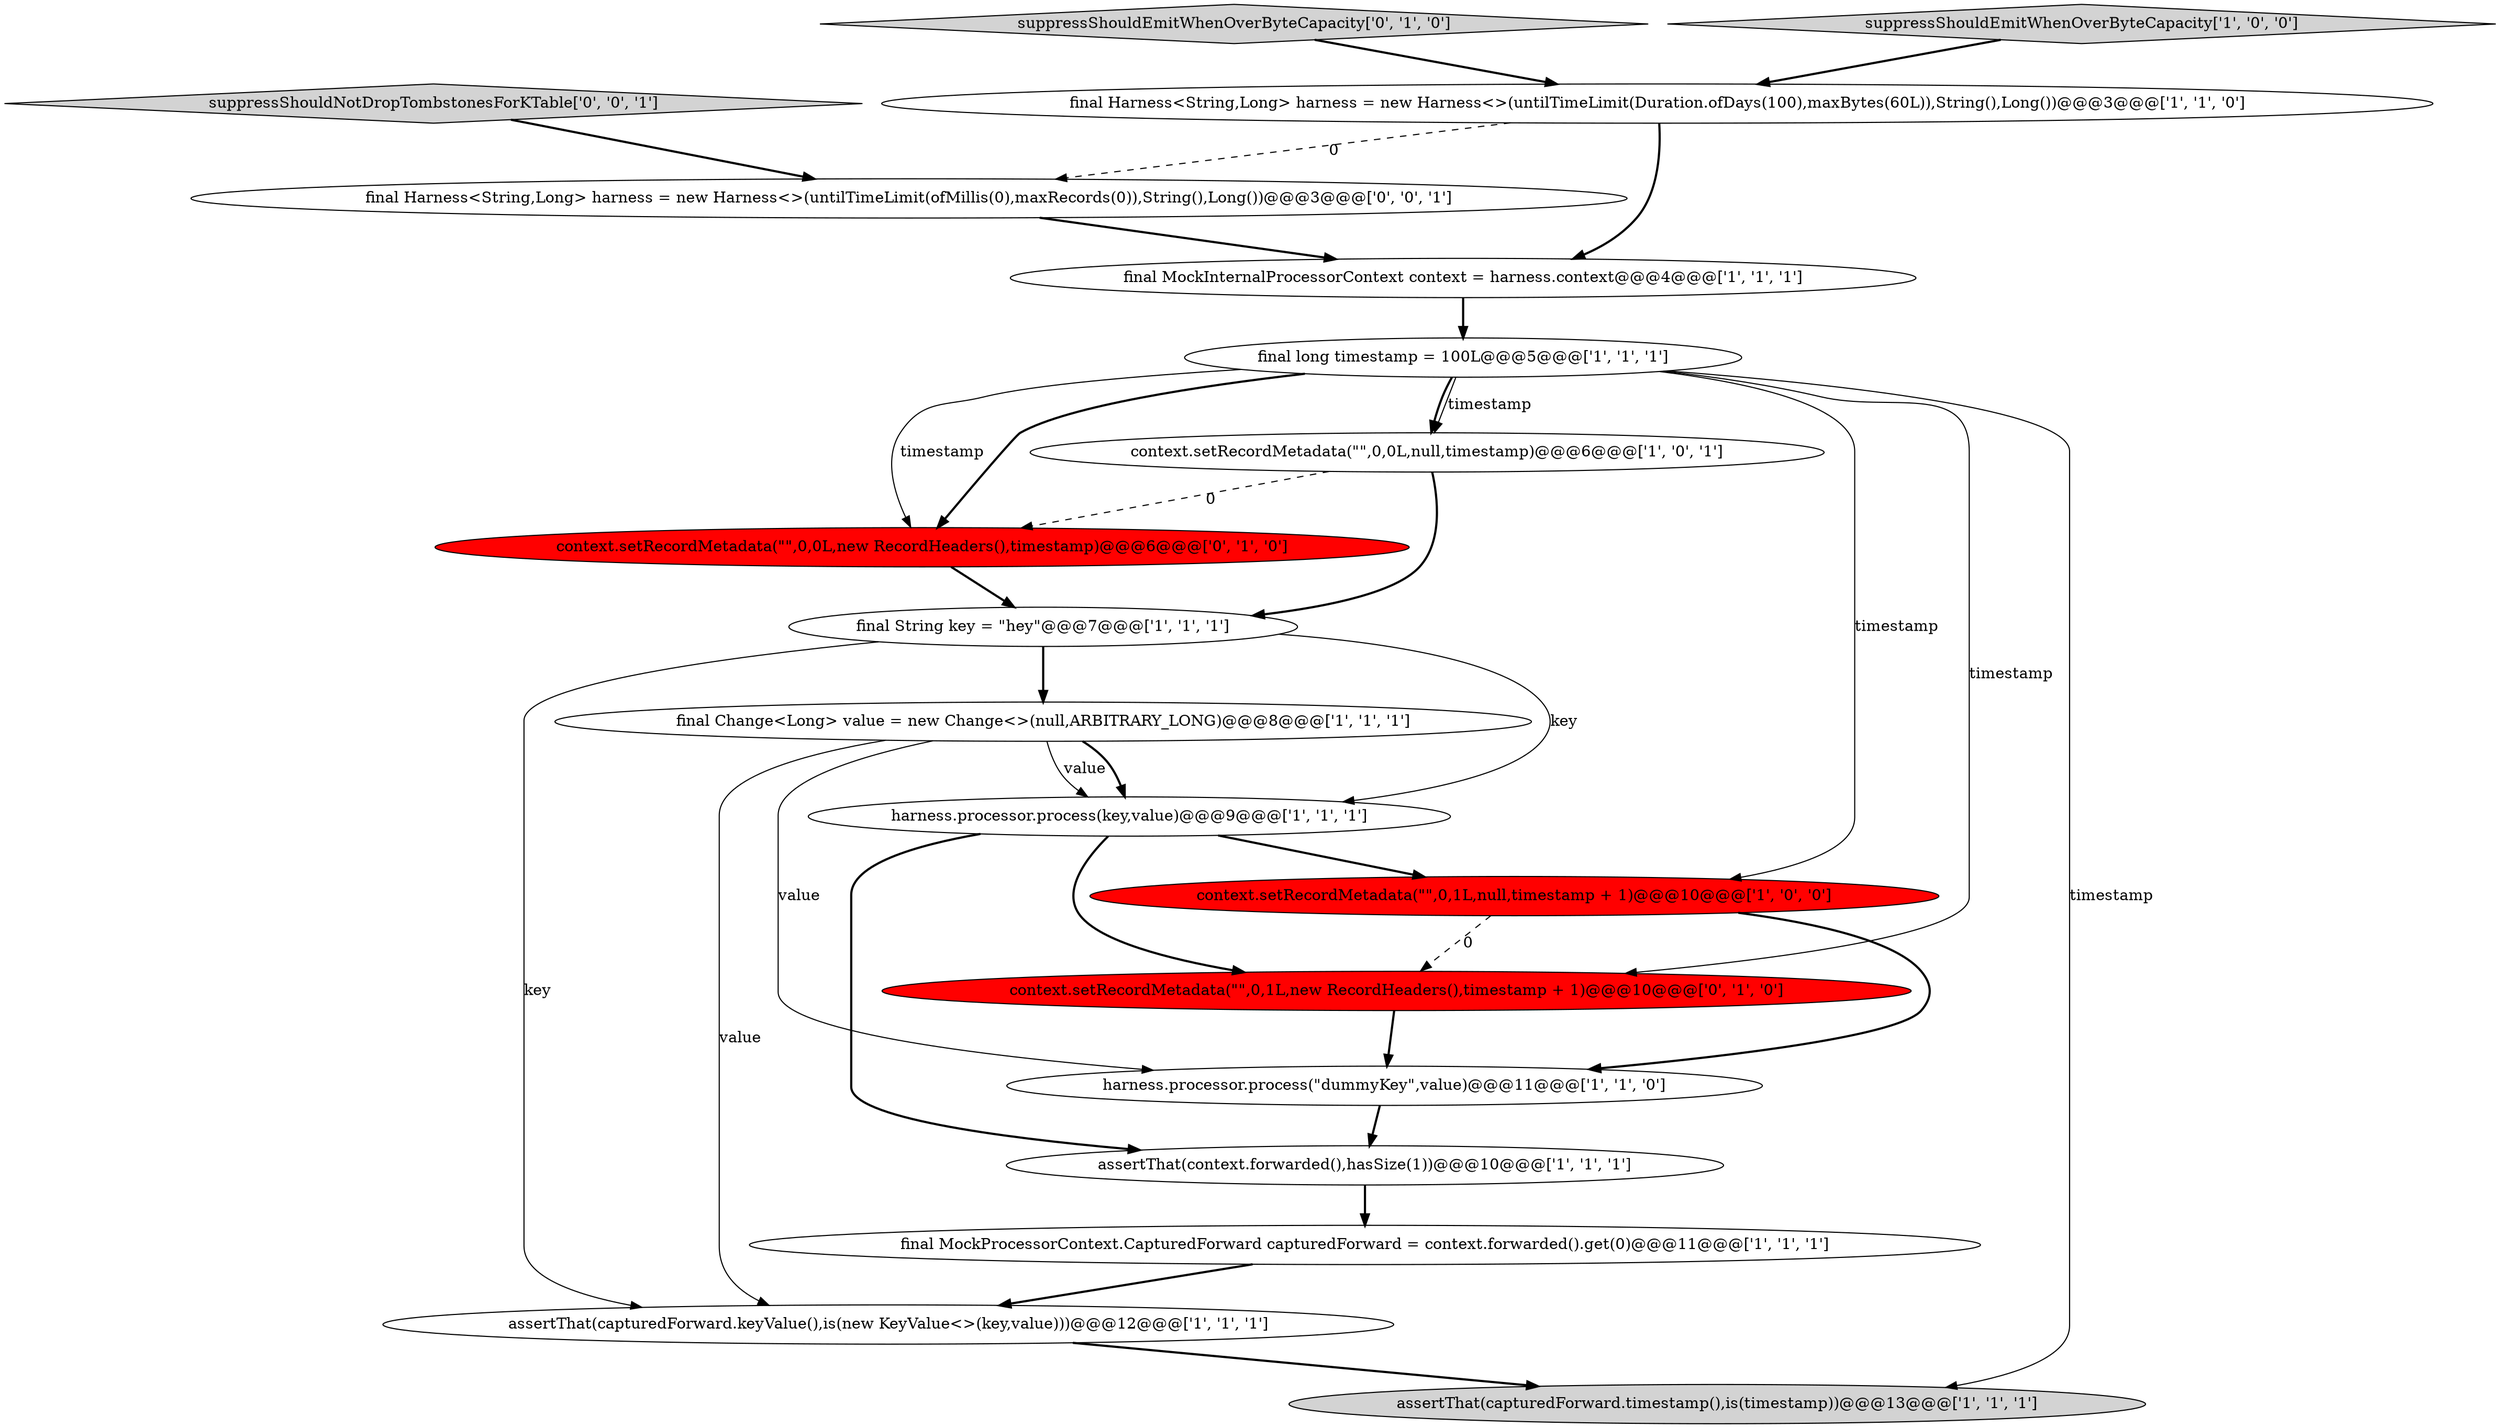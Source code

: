 digraph {
13 [style = filled, label = "final Harness<String,Long> harness = new Harness<>(untilTimeLimit(Duration.ofDays(100),maxBytes(60L)),String(),Long())@@@3@@@['1', '1', '0']", fillcolor = white, shape = ellipse image = "AAA0AAABBB1BBB"];
0 [style = filled, label = "context.setRecordMetadata(\"\",0,0L,null,timestamp)@@@6@@@['1', '0', '1']", fillcolor = white, shape = ellipse image = "AAA0AAABBB1BBB"];
6 [style = filled, label = "final String key = \"hey\"@@@7@@@['1', '1', '1']", fillcolor = white, shape = ellipse image = "AAA0AAABBB1BBB"];
1 [style = filled, label = "final MockProcessorContext.CapturedForward capturedForward = context.forwarded().get(0)@@@11@@@['1', '1', '1']", fillcolor = white, shape = ellipse image = "AAA0AAABBB1BBB"];
18 [style = filled, label = "final Harness<String,Long> harness = new Harness<>(untilTimeLimit(ofMillis(0),maxRecords(0)),String(),Long())@@@3@@@['0', '0', '1']", fillcolor = white, shape = ellipse image = "AAA0AAABBB3BBB"];
3 [style = filled, label = "final long timestamp = 100L@@@5@@@['1', '1', '1']", fillcolor = white, shape = ellipse image = "AAA0AAABBB1BBB"];
8 [style = filled, label = "assertThat(capturedForward.keyValue(),is(new KeyValue<>(key,value)))@@@12@@@['1', '1', '1']", fillcolor = white, shape = ellipse image = "AAA0AAABBB1BBB"];
16 [style = filled, label = "context.setRecordMetadata(\"\",0,1L,new RecordHeaders(),timestamp + 1)@@@10@@@['0', '1', '0']", fillcolor = red, shape = ellipse image = "AAA1AAABBB2BBB"];
12 [style = filled, label = "assertThat(capturedForward.timestamp(),is(timestamp))@@@13@@@['1', '1', '1']", fillcolor = lightgray, shape = ellipse image = "AAA0AAABBB1BBB"];
5 [style = filled, label = "context.setRecordMetadata(\"\",0,1L,null,timestamp + 1)@@@10@@@['1', '0', '0']", fillcolor = red, shape = ellipse image = "AAA1AAABBB1BBB"];
9 [style = filled, label = "harness.processor.process(key,value)@@@9@@@['1', '1', '1']", fillcolor = white, shape = ellipse image = "AAA0AAABBB1BBB"];
15 [style = filled, label = "context.setRecordMetadata(\"\",0,0L,new RecordHeaders(),timestamp)@@@6@@@['0', '1', '0']", fillcolor = red, shape = ellipse image = "AAA1AAABBB2BBB"];
2 [style = filled, label = "assertThat(context.forwarded(),hasSize(1))@@@10@@@['1', '1', '1']", fillcolor = white, shape = ellipse image = "AAA0AAABBB1BBB"];
7 [style = filled, label = "final MockInternalProcessorContext context = harness.context@@@4@@@['1', '1', '1']", fillcolor = white, shape = ellipse image = "AAA0AAABBB1BBB"];
10 [style = filled, label = "final Change<Long> value = new Change<>(null,ARBITRARY_LONG)@@@8@@@['1', '1', '1']", fillcolor = white, shape = ellipse image = "AAA0AAABBB1BBB"];
14 [style = filled, label = "suppressShouldEmitWhenOverByteCapacity['0', '1', '0']", fillcolor = lightgray, shape = diamond image = "AAA0AAABBB2BBB"];
17 [style = filled, label = "suppressShouldNotDropTombstonesForKTable['0', '0', '1']", fillcolor = lightgray, shape = diamond image = "AAA0AAABBB3BBB"];
4 [style = filled, label = "harness.processor.process(\"dummyKey\",value)@@@11@@@['1', '1', '0']", fillcolor = white, shape = ellipse image = "AAA0AAABBB1BBB"];
11 [style = filled, label = "suppressShouldEmitWhenOverByteCapacity['1', '0', '0']", fillcolor = lightgray, shape = diamond image = "AAA0AAABBB1BBB"];
1->8 [style = bold, label=""];
0->6 [style = bold, label=""];
9->2 [style = bold, label=""];
2->1 [style = bold, label=""];
0->15 [style = dashed, label="0"];
10->8 [style = solid, label="value"];
3->15 [style = solid, label="timestamp"];
15->6 [style = bold, label=""];
3->15 [style = bold, label=""];
4->2 [style = bold, label=""];
9->16 [style = bold, label=""];
7->3 [style = bold, label=""];
3->0 [style = bold, label=""];
3->5 [style = solid, label="timestamp"];
5->16 [style = dashed, label="0"];
13->7 [style = bold, label=""];
3->0 [style = solid, label="timestamp"];
6->8 [style = solid, label="key"];
6->10 [style = bold, label=""];
5->4 [style = bold, label=""];
11->13 [style = bold, label=""];
6->9 [style = solid, label="key"];
10->9 [style = solid, label="value"];
10->4 [style = solid, label="value"];
9->5 [style = bold, label=""];
3->12 [style = solid, label="timestamp"];
10->9 [style = bold, label=""];
14->13 [style = bold, label=""];
13->18 [style = dashed, label="0"];
16->4 [style = bold, label=""];
18->7 [style = bold, label=""];
3->16 [style = solid, label="timestamp"];
8->12 [style = bold, label=""];
17->18 [style = bold, label=""];
}
